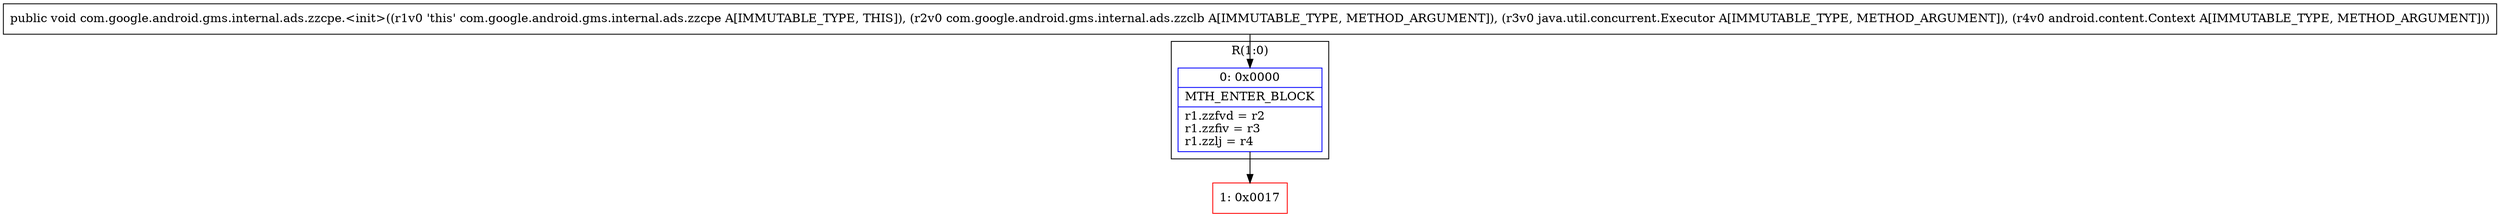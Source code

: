 digraph "CFG forcom.google.android.gms.internal.ads.zzcpe.\<init\>(Lcom\/google\/android\/gms\/internal\/ads\/zzclb;Ljava\/util\/concurrent\/Executor;Landroid\/content\/Context;)V" {
subgraph cluster_Region_1459204738 {
label = "R(1:0)";
node [shape=record,color=blue];
Node_0 [shape=record,label="{0\:\ 0x0000|MTH_ENTER_BLOCK\l|r1.zzfvd = r2\lr1.zzfiv = r3\lr1.zzlj = r4\l}"];
}
Node_1 [shape=record,color=red,label="{1\:\ 0x0017}"];
MethodNode[shape=record,label="{public void com.google.android.gms.internal.ads.zzcpe.\<init\>((r1v0 'this' com.google.android.gms.internal.ads.zzcpe A[IMMUTABLE_TYPE, THIS]), (r2v0 com.google.android.gms.internal.ads.zzclb A[IMMUTABLE_TYPE, METHOD_ARGUMENT]), (r3v0 java.util.concurrent.Executor A[IMMUTABLE_TYPE, METHOD_ARGUMENT]), (r4v0 android.content.Context A[IMMUTABLE_TYPE, METHOD_ARGUMENT])) }"];
MethodNode -> Node_0;
Node_0 -> Node_1;
}

